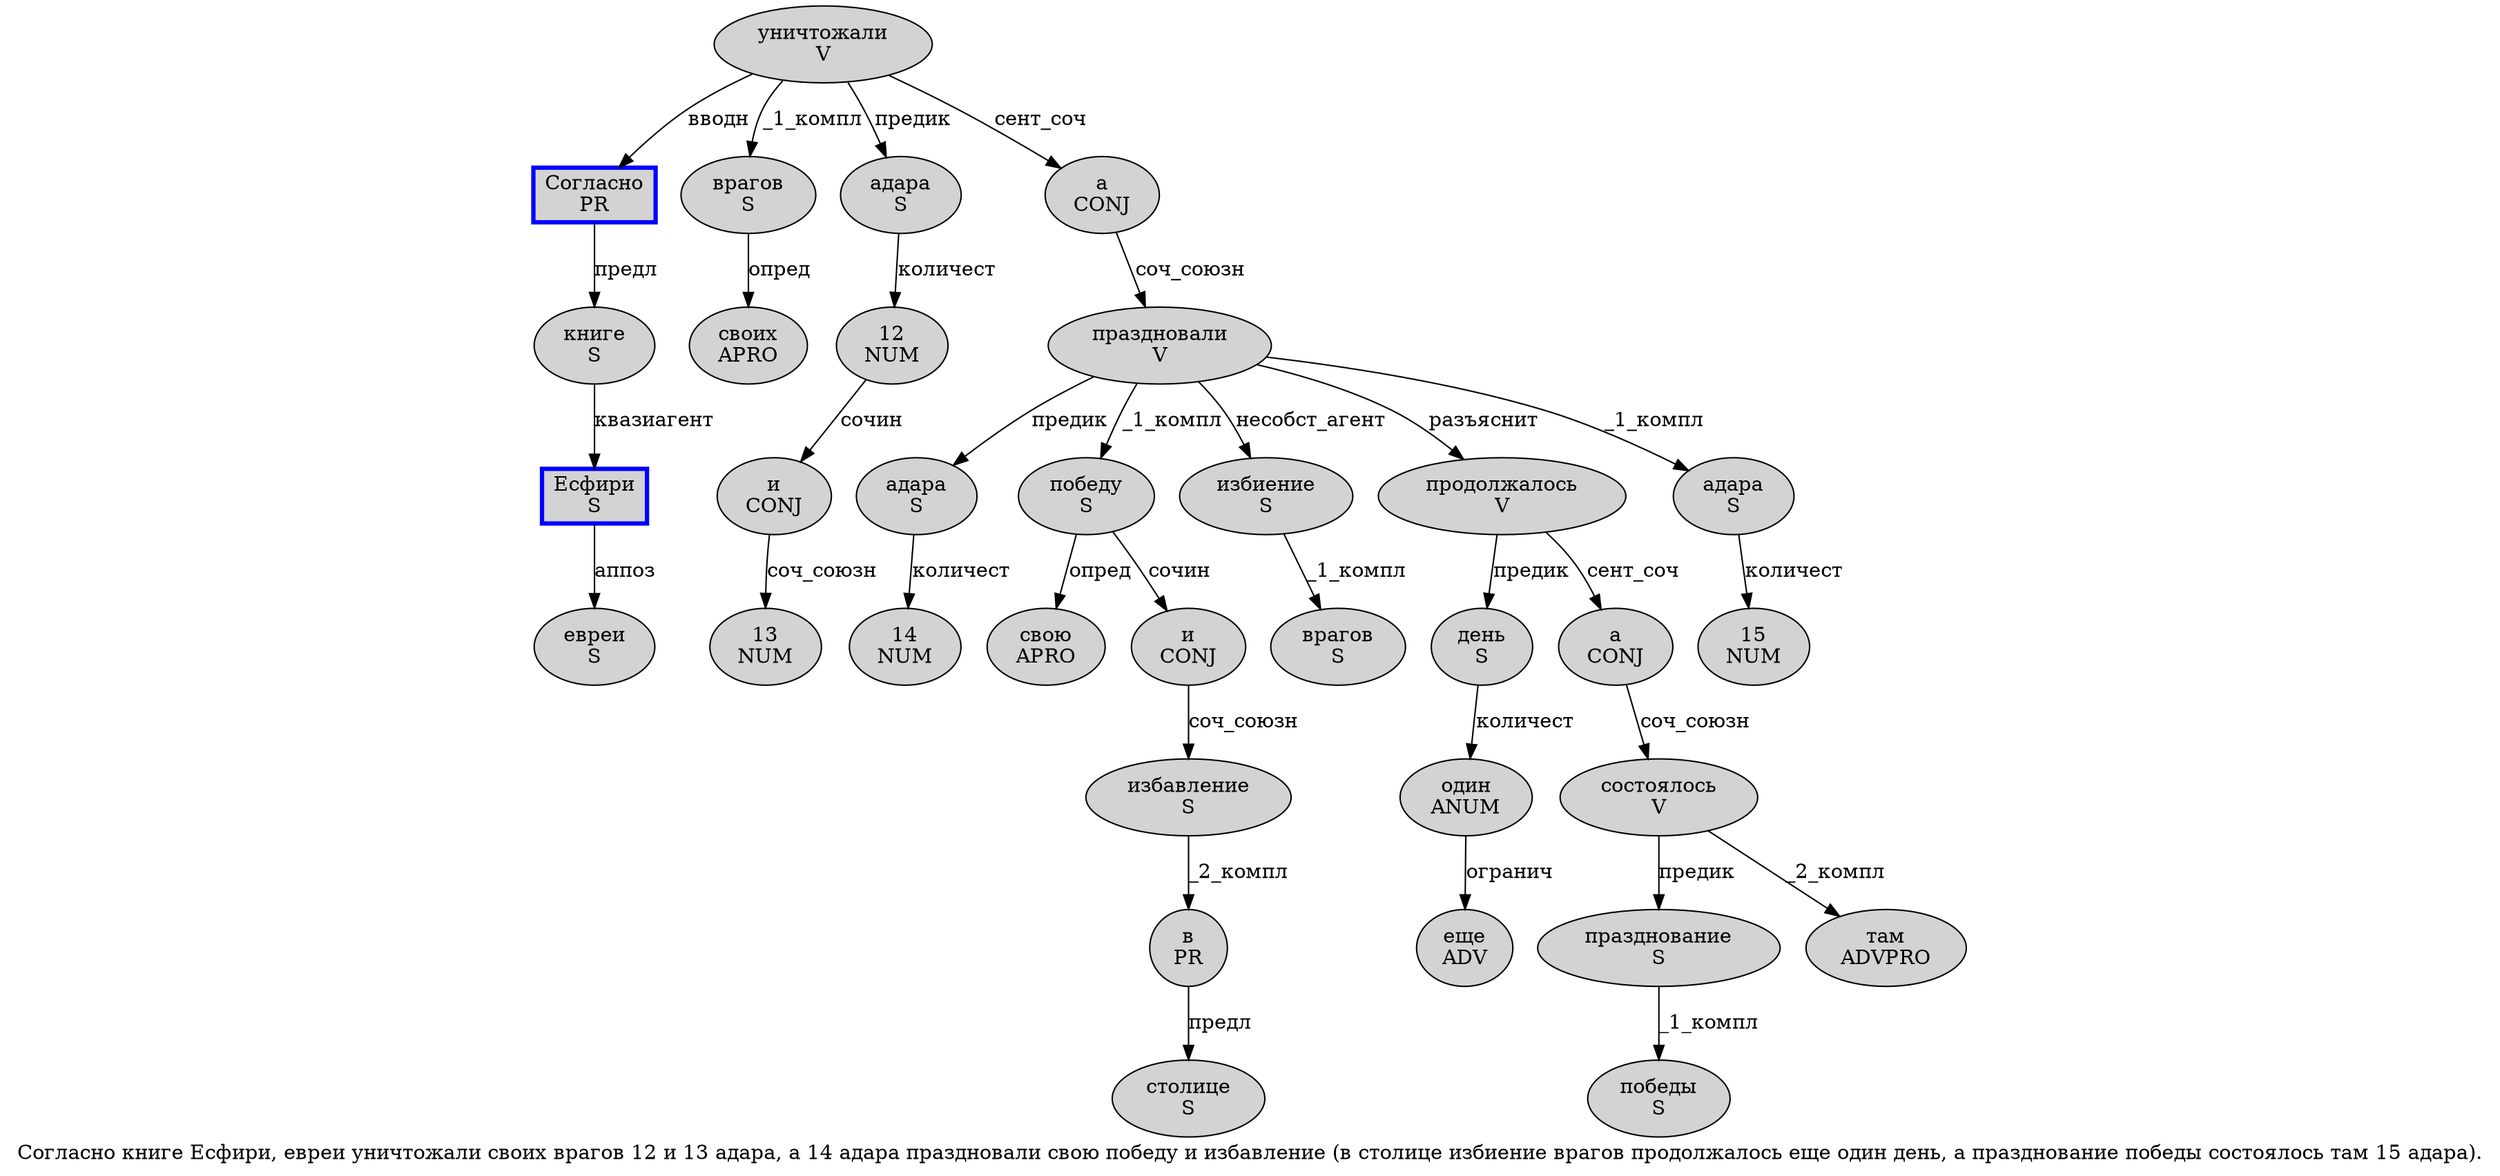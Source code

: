 digraph SENTENCE_413 {
	graph [label="Согласно книге Есфири, евреи уничтожали своих врагов 12 и 13 адара, а 14 адара праздновали свою победу и избавление (в столице избиение врагов продолжалось еще один день, а празднование победы состоялось там 15 адара)."]
	node [style=filled]
		0 [label="Согласно
PR" color=blue fillcolor=lightgray penwidth=3 shape=box]
		1 [label="книге
S" color="" fillcolor=lightgray penwidth=1 shape=ellipse]
		2 [label="Есфири
S" color=blue fillcolor=lightgray penwidth=3 shape=box]
		4 [label="евреи
S" color="" fillcolor=lightgray penwidth=1 shape=ellipse]
		5 [label="уничтожали
V" color="" fillcolor=lightgray penwidth=1 shape=ellipse]
		6 [label="своих
APRO" color="" fillcolor=lightgray penwidth=1 shape=ellipse]
		7 [label="врагов
S" color="" fillcolor=lightgray penwidth=1 shape=ellipse]
		8 [label="12
NUM" color="" fillcolor=lightgray penwidth=1 shape=ellipse]
		9 [label="и
CONJ" color="" fillcolor=lightgray penwidth=1 shape=ellipse]
		10 [label="13
NUM" color="" fillcolor=lightgray penwidth=1 shape=ellipse]
		11 [label="адара
S" color="" fillcolor=lightgray penwidth=1 shape=ellipse]
		13 [label="а
CONJ" color="" fillcolor=lightgray penwidth=1 shape=ellipse]
		14 [label="14
NUM" color="" fillcolor=lightgray penwidth=1 shape=ellipse]
		15 [label="адара
S" color="" fillcolor=lightgray penwidth=1 shape=ellipse]
		16 [label="праздновали
V" color="" fillcolor=lightgray penwidth=1 shape=ellipse]
		17 [label="свою
APRO" color="" fillcolor=lightgray penwidth=1 shape=ellipse]
		18 [label="победу
S" color="" fillcolor=lightgray penwidth=1 shape=ellipse]
		19 [label="и
CONJ" color="" fillcolor=lightgray penwidth=1 shape=ellipse]
		20 [label="избавление
S" color="" fillcolor=lightgray penwidth=1 shape=ellipse]
		22 [label="в
PR" color="" fillcolor=lightgray penwidth=1 shape=ellipse]
		23 [label="столице
S" color="" fillcolor=lightgray penwidth=1 shape=ellipse]
		24 [label="избиение
S" color="" fillcolor=lightgray penwidth=1 shape=ellipse]
		25 [label="врагов
S" color="" fillcolor=lightgray penwidth=1 shape=ellipse]
		26 [label="продолжалось
V" color="" fillcolor=lightgray penwidth=1 shape=ellipse]
		27 [label="еще
ADV" color="" fillcolor=lightgray penwidth=1 shape=ellipse]
		28 [label="один
ANUM" color="" fillcolor=lightgray penwidth=1 shape=ellipse]
		29 [label="день
S" color="" fillcolor=lightgray penwidth=1 shape=ellipse]
		31 [label="а
CONJ" color="" fillcolor=lightgray penwidth=1 shape=ellipse]
		32 [label="празднование
S" color="" fillcolor=lightgray penwidth=1 shape=ellipse]
		33 [label="победы
S" color="" fillcolor=lightgray penwidth=1 shape=ellipse]
		34 [label="состоялось
V" color="" fillcolor=lightgray penwidth=1 shape=ellipse]
		35 [label="там
ADVPRO" color="" fillcolor=lightgray penwidth=1 shape=ellipse]
		36 [label="15
NUM" color="" fillcolor=lightgray penwidth=1 shape=ellipse]
		37 [label="адара
S" color="" fillcolor=lightgray penwidth=1 shape=ellipse]
			7 -> 6 [label="опред"]
			13 -> 16 [label="соч_союзн"]
			11 -> 8 [label="количест"]
			34 -> 32 [label="предик"]
			34 -> 35 [label="_2_компл"]
			5 -> 0 [label="вводн"]
			5 -> 7 [label="_1_компл"]
			5 -> 11 [label="предик"]
			5 -> 13 [label="сент_соч"]
			20 -> 22 [label="_2_компл"]
			1 -> 2 [label="квазиагент"]
			28 -> 27 [label="огранич"]
			0 -> 1 [label="предл"]
			24 -> 25 [label="_1_компл"]
			19 -> 20 [label="соч_союзн"]
			22 -> 23 [label="предл"]
			26 -> 29 [label="предик"]
			26 -> 31 [label="сент_соч"]
			31 -> 34 [label="соч_союзн"]
			16 -> 15 [label="предик"]
			16 -> 18 [label="_1_компл"]
			16 -> 24 [label="несобст_агент"]
			16 -> 26 [label="разъяснит"]
			16 -> 37 [label="_1_компл"]
			15 -> 14 [label="количест"]
			2 -> 4 [label="аппоз"]
			37 -> 36 [label="количест"]
			18 -> 17 [label="опред"]
			18 -> 19 [label="сочин"]
			9 -> 10 [label="соч_союзн"]
			8 -> 9 [label="сочин"]
			29 -> 28 [label="количест"]
			32 -> 33 [label="_1_компл"]
}